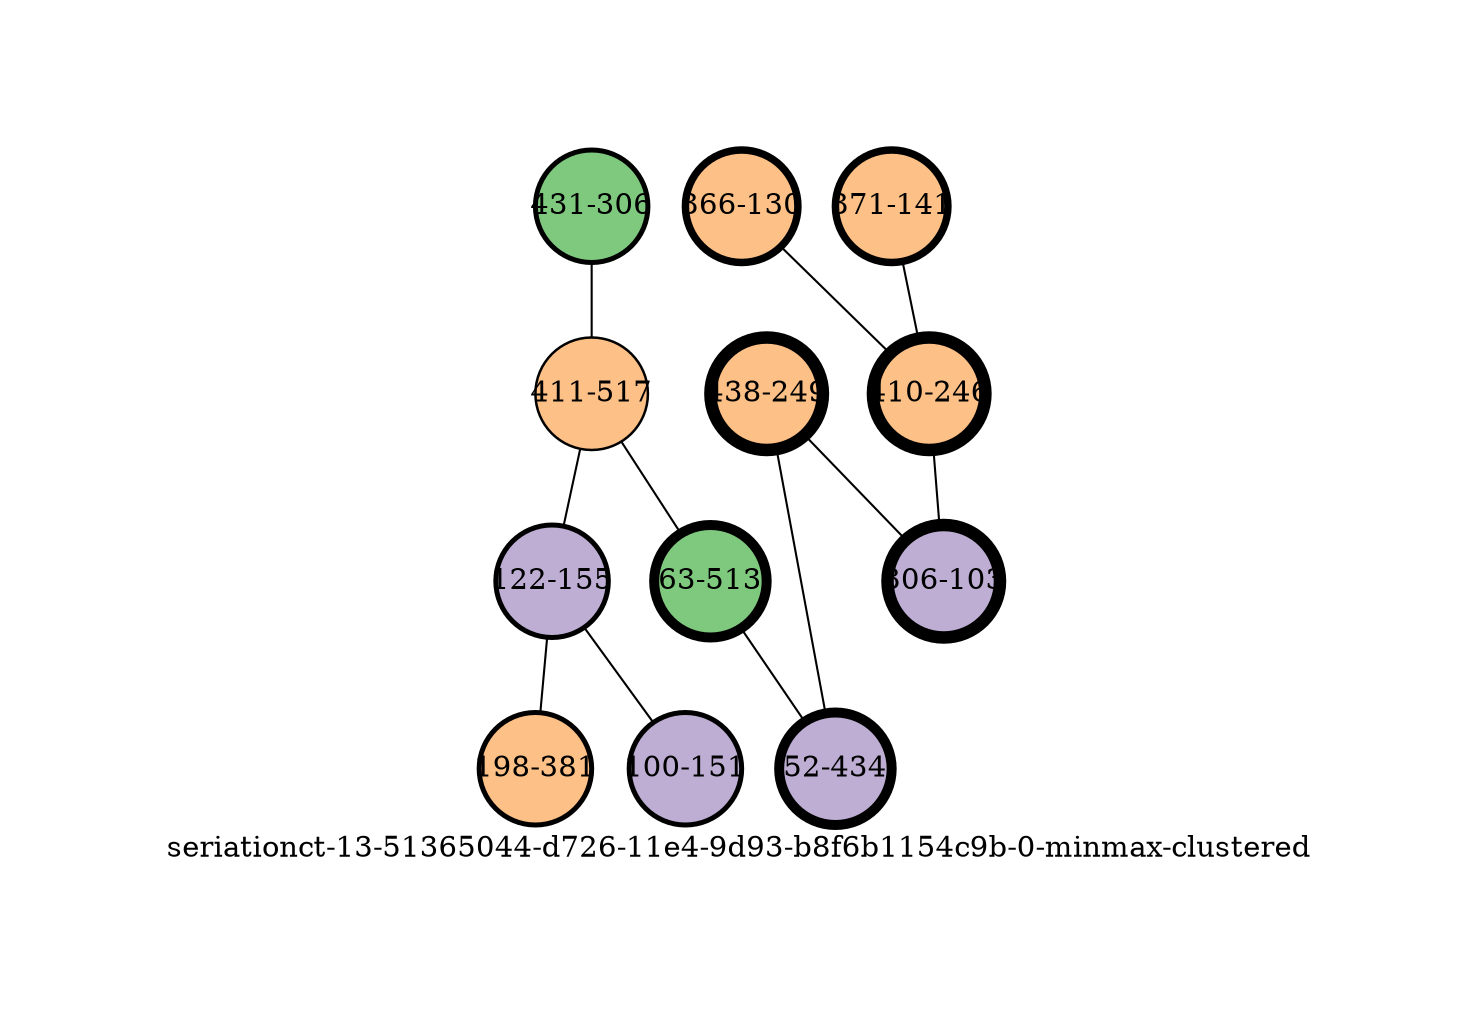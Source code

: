 strict graph "seriationct-13-51365044-d726-11e4-9d93-b8f6b1154c9b-0-minmax-clustered" {
labelloc=b;
ratio=auto;
pad="1.0";
label="seriationct-13-51365044-d726-11e4-9d93-b8f6b1154c9b-0-minmax-clustered";
node [width="0.75", style=filled, fixedsize=true, height="0.75", shape=circle, label=""];
0 [xCoordinate="306.0", appears_in_slice=2, yCoordinate="431.0", colorscheme=accent5, short_label="431-306", label="431-306", cluster_id=0, fillcolor=1, size="501.505893506", id=0, penwidth="2.4"];
1 [xCoordinate="517.0", appears_in_slice=1, yCoordinate="411.0", colorscheme=accent5, short_label="411-517", label="411-517", cluster_id=2, fillcolor=3, size="496.777214473", id=1, penwidth="1.2"];
2 [xCoordinate="155.0", appears_in_slice=2, yCoordinate="122.0", colorscheme=accent5, short_label="122-155", label="122-155", cluster_id=1, fillcolor=2, size="501.505893506", id=2, penwidth="2.4"];
3 [xCoordinate="130.0", appears_in_slice=3, yCoordinate="366.0", colorscheme=accent5, short_label="366-130", label="366-130", cluster_id=2, fillcolor=3, size="498.650187586", id=3, penwidth="3.6"];
4 [xCoordinate="513.0", appears_in_slice=4, yCoordinate="63.0", colorscheme=accent5, short_label="63-513", label="63-513", cluster_id=0, fillcolor=1, size="497.563400718", id=4, penwidth="4.8"];
5 [xCoordinate="249.0", appears_in_slice=5, yCoordinate="438.0", colorscheme=accent5, short_label="438-249", label="438-249", cluster_id=2, fillcolor=3, size="501.590678298", id=5, penwidth="6.0"];
6 [xCoordinate="141.0", appears_in_slice=3, yCoordinate="371.0", colorscheme=accent5, short_label="371-141", label="371-141", cluster_id=2, fillcolor=3, size="498.650187586", id=6, penwidth="3.6"];
7 [xCoordinate="381.0", appears_in_slice=2, yCoordinate="198.0", colorscheme=accent5, short_label="198-381", label="198-381", cluster_id=2, fillcolor=3, size="501.505893506", id=7, penwidth="2.4"];
8 [xCoordinate="246.0", appears_in_slice=5, yCoordinate="410.0", colorscheme=accent5, short_label="410-246", label="410-246", cluster_id=2, fillcolor=3, size="501.590678298", id=8, penwidth="6.0"];
9 [xCoordinate="434.0", appears_in_slice=4, yCoordinate="52.0", colorscheme=accent5, short_label="52-434", label="52-434", cluster_id=1, fillcolor=2, size="497.563400718", id=9, penwidth="4.8"];
10 [xCoordinate="151.0", appears_in_slice=2, yCoordinate="100.0", colorscheme=accent5, short_label="100-151", label="100-151", cluster_id=1, fillcolor=2, size="501.505893506", id=10, penwidth="2.4"];
11 [xCoordinate="103.0", appears_in_slice=5, yCoordinate="306.0", colorscheme=accent5, short_label="306-103", label="306-103", cluster_id=1, fillcolor=2, size="501.590678298", id=11, penwidth="6.0"];
0 -- 1  [inverseweight="8.07551695754", weight="0.123831081683"];
1 -- 2  [inverseweight="8.97058991424", weight="0.111475388972"];
1 -- 4  [inverseweight="5.363678298", weight="0.186439220334"];
2 -- 10  [inverseweight="88.319023006", weight="0.0113225890184"];
2 -- 7  [inverseweight="49.6026357674", weight="0.020160218999"];
3 -- 8  [inverseweight="6.08750988297", weight="0.164270780537"];
4 -- 9  [inverseweight="77.3777124184", weight="0.0129236180386"];
5 -- 9  [inverseweight="8.58334576845", weight="0.116504685583"];
5 -- 11  [inverseweight="85.3510557296", weight="0.0117163167046"];
6 -- 8  [inverseweight="5.9868562796", weight="0.16703257157"];
8 -- 11  [inverseweight="174.048938219", weight="0.0057455104882"];
}
